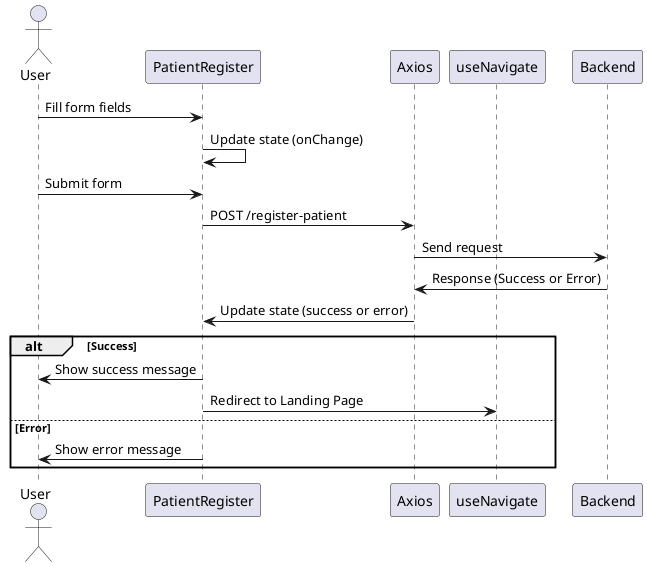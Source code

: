 
@startuml
actor User
participant PatientRegister
participant Axios
participant useNavigate

User -> PatientRegister: Fill form fields
PatientRegister -> PatientRegister: Update state (onChange)
User -> PatientRegister: Submit form
PatientRegister -> Axios: POST /register-patient
Axios -> Backend: Send request
Backend -> Axios: Response (Success or Error)
Axios -> PatientRegister: Update state (success or error)
alt Success
    PatientRegister -> User: Show success message
    PatientRegister -> useNavigate: Redirect to Landing Page
else Error
    PatientRegister -> User: Show error message
end
@enduml
